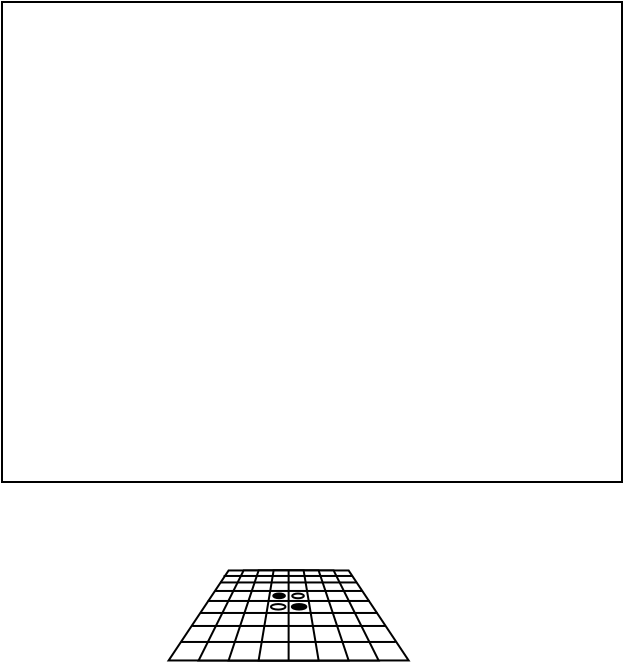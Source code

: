 <?xml version="1.0" encoding="UTF-8"?>
<dia:diagram xmlns:dia="http://www.lysator.liu.se/~alla/dia/">
  <dia:layer name="Arrière-plan" visible="true" active="true">
    <dia:object type="Standard - Box" version="0" id="O0">
      <dia:attribute name="obj_pos">
        <dia:point val="0,0"/>
      </dia:attribute>
      <dia:attribute name="obj_bb">
        <dia:rectangle val="-0.05,-0.05;31.05,24.05"/>
      </dia:attribute>
      <dia:attribute name="elem_corner">
        <dia:point val="0,0"/>
      </dia:attribute>
      <dia:attribute name="elem_width">
        <dia:real val="31"/>
      </dia:attribute>
      <dia:attribute name="elem_height">
        <dia:real val="24"/>
      </dia:attribute>
      <dia:attribute name="show_background">
        <dia:boolean val="true"/>
      </dia:attribute>
    </dia:object>
    <dia:group>
      <dia:group>
        <dia:object type="Geometric - Trapezoid" version="1" id="O1">
          <dia:attribute name="obj_pos">
            <dia:point val="8.331,28.423"/>
          </dia:attribute>
          <dia:attribute name="obj_bb">
            <dia:rectangle val="8.238,28.373;20.424,32.973"/>
          </dia:attribute>
          <dia:attribute name="meta">
            <dia:composite type="dict"/>
          </dia:attribute>
          <dia:attribute name="elem_corner">
            <dia:point val="8.331,28.423"/>
          </dia:attribute>
          <dia:attribute name="elem_width">
            <dia:real val="12"/>
          </dia:attribute>
          <dia:attribute name="elem_height">
            <dia:real val="4.5"/>
          </dia:attribute>
          <dia:attribute name="line_width">
            <dia:real val="0.1"/>
          </dia:attribute>
          <dia:attribute name="line_colour">
            <dia:color val="#000000"/>
          </dia:attribute>
          <dia:attribute name="fill_colour">
            <dia:color val="#ffffff"/>
          </dia:attribute>
          <dia:attribute name="show_background">
            <dia:boolean val="true"/>
          </dia:attribute>
          <dia:attribute name="line_style">
            <dia:enum val="0"/>
            <dia:real val="1"/>
          </dia:attribute>
          <dia:attribute name="flip_horizontal">
            <dia:boolean val="false"/>
          </dia:attribute>
          <dia:attribute name="flip_vertical">
            <dia:boolean val="false"/>
          </dia:attribute>
          <dia:attribute name="subscale">
            <dia:real val="1"/>
          </dia:attribute>
        </dia:object>
        <dia:object type="Geometric - Trapezoid" version="1" id="O2">
          <dia:attribute name="obj_pos">
            <dia:point val="9.831,28.423"/>
          </dia:attribute>
          <dia:attribute name="obj_bb">
            <dia:rectangle val="9.75,28.373;18.912,32.973"/>
          </dia:attribute>
          <dia:attribute name="meta">
            <dia:composite type="dict"/>
          </dia:attribute>
          <dia:attribute name="elem_corner">
            <dia:point val="9.831,28.423"/>
          </dia:attribute>
          <dia:attribute name="elem_width">
            <dia:real val="9"/>
          </dia:attribute>
          <dia:attribute name="elem_height">
            <dia:real val="4.5"/>
          </dia:attribute>
          <dia:attribute name="line_width">
            <dia:real val="0.1"/>
          </dia:attribute>
          <dia:attribute name="line_colour">
            <dia:color val="#000000"/>
          </dia:attribute>
          <dia:attribute name="fill_colour">
            <dia:color val="#ffffff"/>
          </dia:attribute>
          <dia:attribute name="show_background">
            <dia:boolean val="true"/>
          </dia:attribute>
          <dia:attribute name="line_style">
            <dia:enum val="0"/>
            <dia:real val="1"/>
          </dia:attribute>
          <dia:attribute name="flip_horizontal">
            <dia:boolean val="false"/>
          </dia:attribute>
          <dia:attribute name="flip_vertical">
            <dia:boolean val="false"/>
          </dia:attribute>
          <dia:attribute name="subscale">
            <dia:real val="1"/>
          </dia:attribute>
        </dia:object>
        <dia:object type="Geometric - Trapezoid" version="1" id="O3">
          <dia:attribute name="obj_pos">
            <dia:point val="11.331,28.423"/>
          </dia:attribute>
          <dia:attribute name="obj_bb">
            <dia:rectangle val="11.262,28.373;17.4,32.973"/>
          </dia:attribute>
          <dia:attribute name="meta">
            <dia:composite type="dict"/>
          </dia:attribute>
          <dia:attribute name="elem_corner">
            <dia:point val="11.331,28.423"/>
          </dia:attribute>
          <dia:attribute name="elem_width">
            <dia:real val="6"/>
          </dia:attribute>
          <dia:attribute name="elem_height">
            <dia:real val="4.5"/>
          </dia:attribute>
          <dia:attribute name="line_width">
            <dia:real val="0.1"/>
          </dia:attribute>
          <dia:attribute name="line_colour">
            <dia:color val="#000000"/>
          </dia:attribute>
          <dia:attribute name="fill_colour">
            <dia:color val="#ffffff"/>
          </dia:attribute>
          <dia:attribute name="show_background">
            <dia:boolean val="true"/>
          </dia:attribute>
          <dia:attribute name="line_style">
            <dia:enum val="0"/>
            <dia:real val="1"/>
          </dia:attribute>
          <dia:attribute name="flip_horizontal">
            <dia:boolean val="false"/>
          </dia:attribute>
          <dia:attribute name="flip_vertical">
            <dia:boolean val="false"/>
          </dia:attribute>
          <dia:attribute name="subscale">
            <dia:real val="1"/>
          </dia:attribute>
        </dia:object>
        <dia:object type="Geometric - Trapezoid" version="1" id="O4">
          <dia:attribute name="obj_pos">
            <dia:point val="12.831,28.423"/>
          </dia:attribute>
          <dia:attribute name="obj_bb">
            <dia:rectangle val="12.772,28.373;15.89,32.973"/>
          </dia:attribute>
          <dia:attribute name="meta">
            <dia:composite type="dict"/>
          </dia:attribute>
          <dia:attribute name="elem_corner">
            <dia:point val="12.831,28.423"/>
          </dia:attribute>
          <dia:attribute name="elem_width">
            <dia:real val="3"/>
          </dia:attribute>
          <dia:attribute name="elem_height">
            <dia:real val="4.5"/>
          </dia:attribute>
          <dia:attribute name="line_width">
            <dia:real val="0.1"/>
          </dia:attribute>
          <dia:attribute name="line_colour">
            <dia:color val="#000000"/>
          </dia:attribute>
          <dia:attribute name="fill_colour">
            <dia:color val="#ffffff"/>
          </dia:attribute>
          <dia:attribute name="show_background">
            <dia:boolean val="true"/>
          </dia:attribute>
          <dia:attribute name="line_style">
            <dia:enum val="0"/>
            <dia:real val="1"/>
          </dia:attribute>
          <dia:attribute name="flip_horizontal">
            <dia:boolean val="false"/>
          </dia:attribute>
          <dia:attribute name="flip_vertical">
            <dia:boolean val="false"/>
          </dia:attribute>
          <dia:attribute name="subscale">
            <dia:real val="1"/>
          </dia:attribute>
        </dia:object>
        <dia:object type="Standard - Line" version="0" id="O5">
          <dia:attribute name="obj_pos">
            <dia:point val="19.69,31.998"/>
          </dia:attribute>
          <dia:attribute name="obj_bb">
            <dia:rectangle val="8.892,31.948;19.74,32.048"/>
          </dia:attribute>
          <dia:attribute name="conn_endpoints">
            <dia:point val="19.69,31.998"/>
            <dia:point val="8.942,31.998"/>
          </dia:attribute>
          <dia:attribute name="numcp">
            <dia:int val="1"/>
          </dia:attribute>
        </dia:object>
        <dia:object type="Standard - Line" version="0" id="O6">
          <dia:attribute name="obj_pos">
            <dia:point val="19.184,31.198"/>
          </dia:attribute>
          <dia:attribute name="obj_bb">
            <dia:rectangle val="9.456,31.148;19.234,31.248"/>
          </dia:attribute>
          <dia:attribute name="conn_endpoints">
            <dia:point val="19.184,31.198"/>
            <dia:point val="9.506,31.198"/>
          </dia:attribute>
          <dia:attribute name="numcp">
            <dia:int val="1"/>
          </dia:attribute>
        </dia:object>
        <dia:object type="Standard - Line" version="0" id="O7">
          <dia:attribute name="obj_pos">
            <dia:point val="18.773,30.548"/>
          </dia:attribute>
          <dia:attribute name="obj_bb">
            <dia:rectangle val="9.856,30.498;18.823,30.598"/>
          </dia:attribute>
          <dia:attribute name="conn_endpoints">
            <dia:point val="18.773,30.548"/>
            <dia:point val="9.906,30.548"/>
          </dia:attribute>
          <dia:attribute name="numcp">
            <dia:int val="1"/>
          </dia:attribute>
        </dia:object>
        <dia:object type="Standard - Line" version="0" id="O8">
          <dia:attribute name="obj_pos">
            <dia:point val="18.381,29.948"/>
          </dia:attribute>
          <dia:attribute name="obj_bb">
            <dia:rectangle val="10.24,29.898;18.431,29.998"/>
          </dia:attribute>
          <dia:attribute name="conn_endpoints">
            <dia:point val="18.381,29.948"/>
            <dia:point val="10.29,29.948"/>
          </dia:attribute>
          <dia:attribute name="numcp">
            <dia:int val="1"/>
          </dia:attribute>
        </dia:object>
        <dia:object type="Standard - Line" version="0" id="O9">
          <dia:attribute name="obj_pos">
            <dia:point val="18.017,29.448"/>
          </dia:attribute>
          <dia:attribute name="obj_bb">
            <dia:rectangle val="10.604,29.398;18.067,29.498"/>
          </dia:attribute>
          <dia:attribute name="conn_endpoints">
            <dia:point val="18.017,29.448"/>
            <dia:point val="10.654,29.448"/>
          </dia:attribute>
          <dia:attribute name="numcp">
            <dia:int val="1"/>
          </dia:attribute>
        </dia:object>
        <dia:object type="Standard - Line" version="0" id="O10">
          <dia:attribute name="obj_pos">
            <dia:point val="17.729,29.023"/>
          </dia:attribute>
          <dia:attribute name="obj_bb">
            <dia:rectangle val="10.867,28.973;17.779,29.073"/>
          </dia:attribute>
          <dia:attribute name="conn_endpoints">
            <dia:point val="17.729,29.023"/>
            <dia:point val="10.917,29.023"/>
          </dia:attribute>
          <dia:attribute name="numcp">
            <dia:int val="1"/>
          </dia:attribute>
        </dia:object>
        <dia:object type="Standard - Line" version="0" id="O11">
          <dia:attribute name="obj_pos">
            <dia:point val="17.529,28.698"/>
          </dia:attribute>
          <dia:attribute name="obj_bb">
            <dia:rectangle val="11.031,28.648;17.579,28.748"/>
          </dia:attribute>
          <dia:attribute name="conn_endpoints">
            <dia:point val="17.529,28.698"/>
            <dia:point val="11.081,28.698"/>
          </dia:attribute>
          <dia:attribute name="numcp">
            <dia:int val="1"/>
          </dia:attribute>
        </dia:object>
        <dia:object type="Standard - Line" version="0" id="O12">
          <dia:attribute name="obj_pos">
            <dia:point val="14.331,32.923"/>
          </dia:attribute>
          <dia:attribute name="obj_bb">
            <dia:rectangle val="14.281,28.373;14.381,32.973"/>
          </dia:attribute>
          <dia:attribute name="conn_endpoints">
            <dia:point val="14.331,32.923"/>
            <dia:point val="14.331,28.423"/>
          </dia:attribute>
          <dia:attribute name="numcp">
            <dia:int val="1"/>
          </dia:attribute>
          <dia:connections>
            <dia:connection handle="1" to="O1" connection="1"/>
          </dia:connections>
        </dia:object>
      </dia:group>
      <dia:object type="Standard - Ellipse" version="0" id="O13">
        <dia:attribute name="obj_pos">
          <dia:point val="13.448,30.104"/>
        </dia:attribute>
        <dia:attribute name="obj_bb">
          <dia:rectangle val="13.398,30.054;14.223,30.429"/>
        </dia:attribute>
        <dia:attribute name="elem_corner">
          <dia:point val="13.448,30.104"/>
        </dia:attribute>
        <dia:attribute name="elem_width">
          <dia:real val="0.725"/>
        </dia:attribute>
        <dia:attribute name="elem_height">
          <dia:real val="0.275"/>
        </dia:attribute>
      </dia:object>
      <dia:object type="Standard - Ellipse" version="0" id="O14">
        <dia:attribute name="obj_pos">
          <dia:point val="14.492,30.102"/>
        </dia:attribute>
        <dia:attribute name="obj_bb">
          <dia:rectangle val="14.442,30.052;15.267,30.427"/>
        </dia:attribute>
        <dia:attribute name="elem_corner">
          <dia:point val="14.492,30.102"/>
        </dia:attribute>
        <dia:attribute name="elem_width">
          <dia:real val="0.725"/>
        </dia:attribute>
        <dia:attribute name="elem_height">
          <dia:real val="0.275"/>
        </dia:attribute>
        <dia:attribute name="border_width">
          <dia:real val="0.1"/>
        </dia:attribute>
        <dia:attribute name="inner_color">
          <dia:color val="#000000"/>
        </dia:attribute>
      </dia:object>
      <dia:object type="Standard - Ellipse" version="0" id="O15">
        <dia:attribute name="obj_pos">
          <dia:point val="13.564,29.573"/>
        </dia:attribute>
        <dia:attribute name="obj_bb">
          <dia:rectangle val="13.514,29.523;14.195,29.86"/>
        </dia:attribute>
        <dia:attribute name="elem_corner">
          <dia:point val="13.564,29.573"/>
        </dia:attribute>
        <dia:attribute name="elem_width">
          <dia:real val="0.581"/>
        </dia:attribute>
        <dia:attribute name="elem_height">
          <dia:real val="0.237"/>
        </dia:attribute>
        <dia:attribute name="border_width">
          <dia:real val="0.1"/>
        </dia:attribute>
        <dia:attribute name="inner_color">
          <dia:color val="#000000"/>
        </dia:attribute>
      </dia:object>
      <dia:object type="Standard - Ellipse" version="0" id="O16">
        <dia:attribute name="obj_pos">
          <dia:point val="14.511,29.577"/>
        </dia:attribute>
        <dia:attribute name="obj_bb">
          <dia:rectangle val="14.461,29.527;15.142,29.864"/>
        </dia:attribute>
        <dia:attribute name="elem_corner">
          <dia:point val="14.511,29.577"/>
        </dia:attribute>
        <dia:attribute name="elem_width">
          <dia:real val="0.581"/>
        </dia:attribute>
        <dia:attribute name="elem_height">
          <dia:real val="0.237"/>
        </dia:attribute>
      </dia:object>
    </dia:group>
  </dia:layer>
</dia:diagram>
